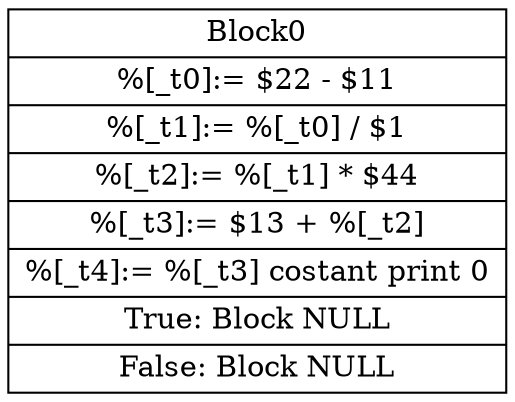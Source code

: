 digraph structs { node [shape=record];
Block0[label="{<h>Block0|%[_t0]:= $22 - $11 |%[_t1]:= %[_t0] / $1 |%[_t2]:= %[_t1] * $44 |%[_t3]:= $13 + %[_t2] |%[_t4]:= %[_t3] costant print 0 |<t>True: Block NULL |<f>False: Block NULL}"];
}